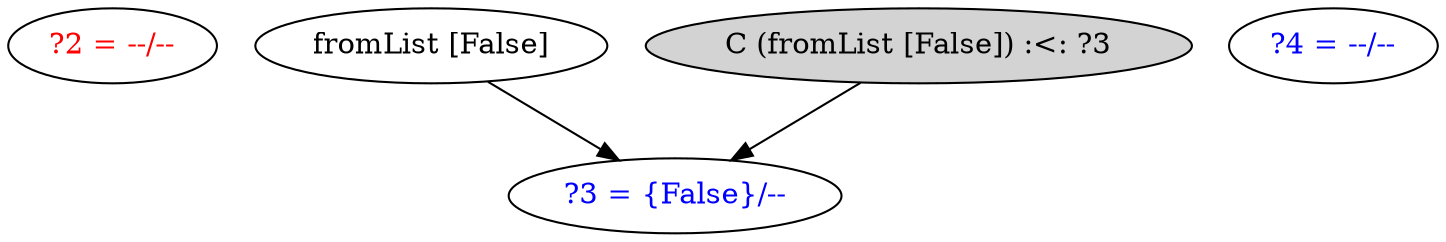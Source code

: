 digraph C {
 "?2 = --/--" [fontcolor=red];
 "?3 = {False}/--" [fontcolor=blue];
 "?4 = --/--" [fontcolor=blue];
 "fromList [False]" -> "?3 = {False}/--";
 "C (fromList [False]) :<: ?3" [style=filled];
 "C (fromList [False]) :<: ?3" -> "?3 = {False}/--";
}